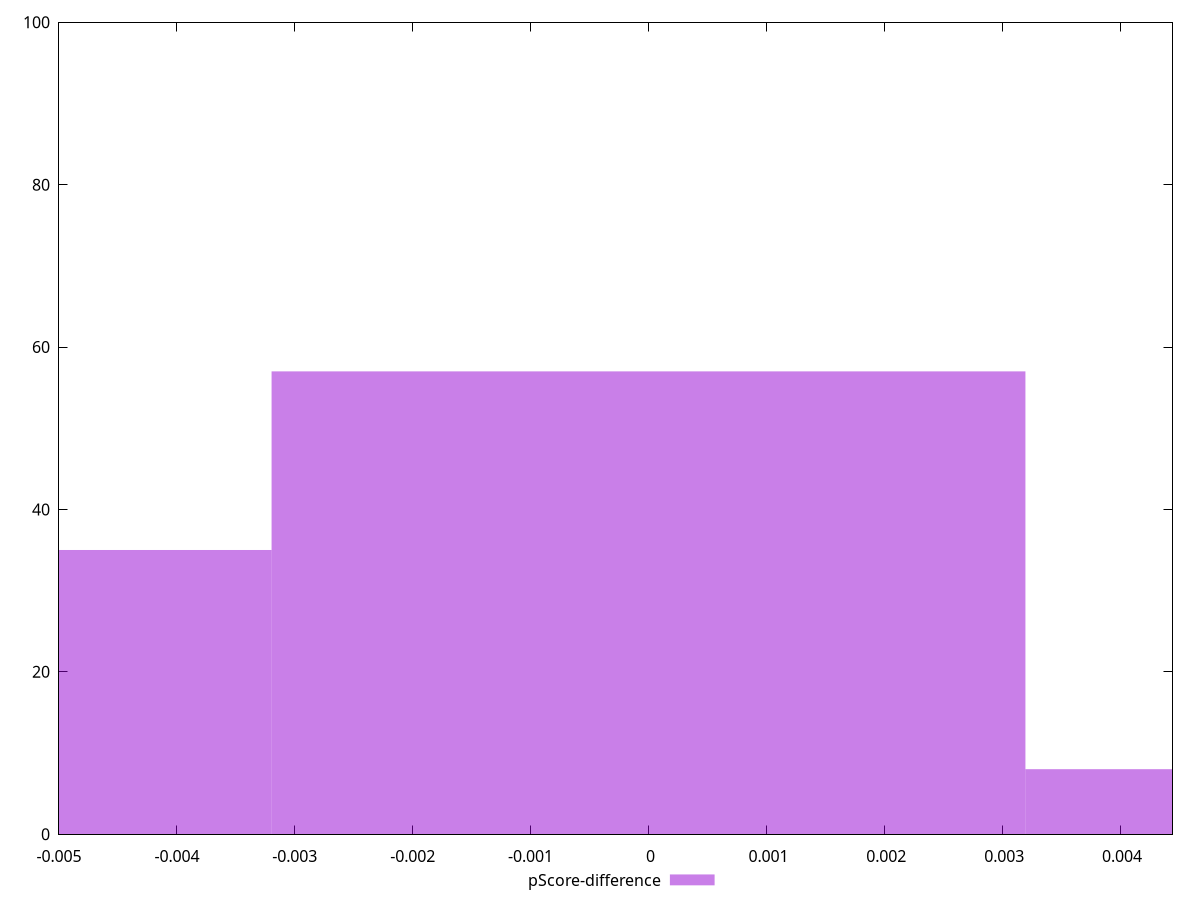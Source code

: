 reset

$pScoreDifference <<EOF
-0.006393925127204102 35
0 57
0.006393925127204102 8
EOF

set key outside below
set boxwidth 0.006393925127204102
set xrange [-0.0050000000000000044:0.004444444444444473]
set yrange [0:100]
set trange [0:100]
set style fill transparent solid 0.5 noborder
set terminal svg size 640, 490 enhanced background rgb 'white'
set output "report_00013_2021-02-09T12-04-24.940Z/unused-css-rules/samples/pages+cached+noadtech/pScore-difference/histogram.svg"

plot $pScoreDifference title "pScore-difference" with boxes

reset
